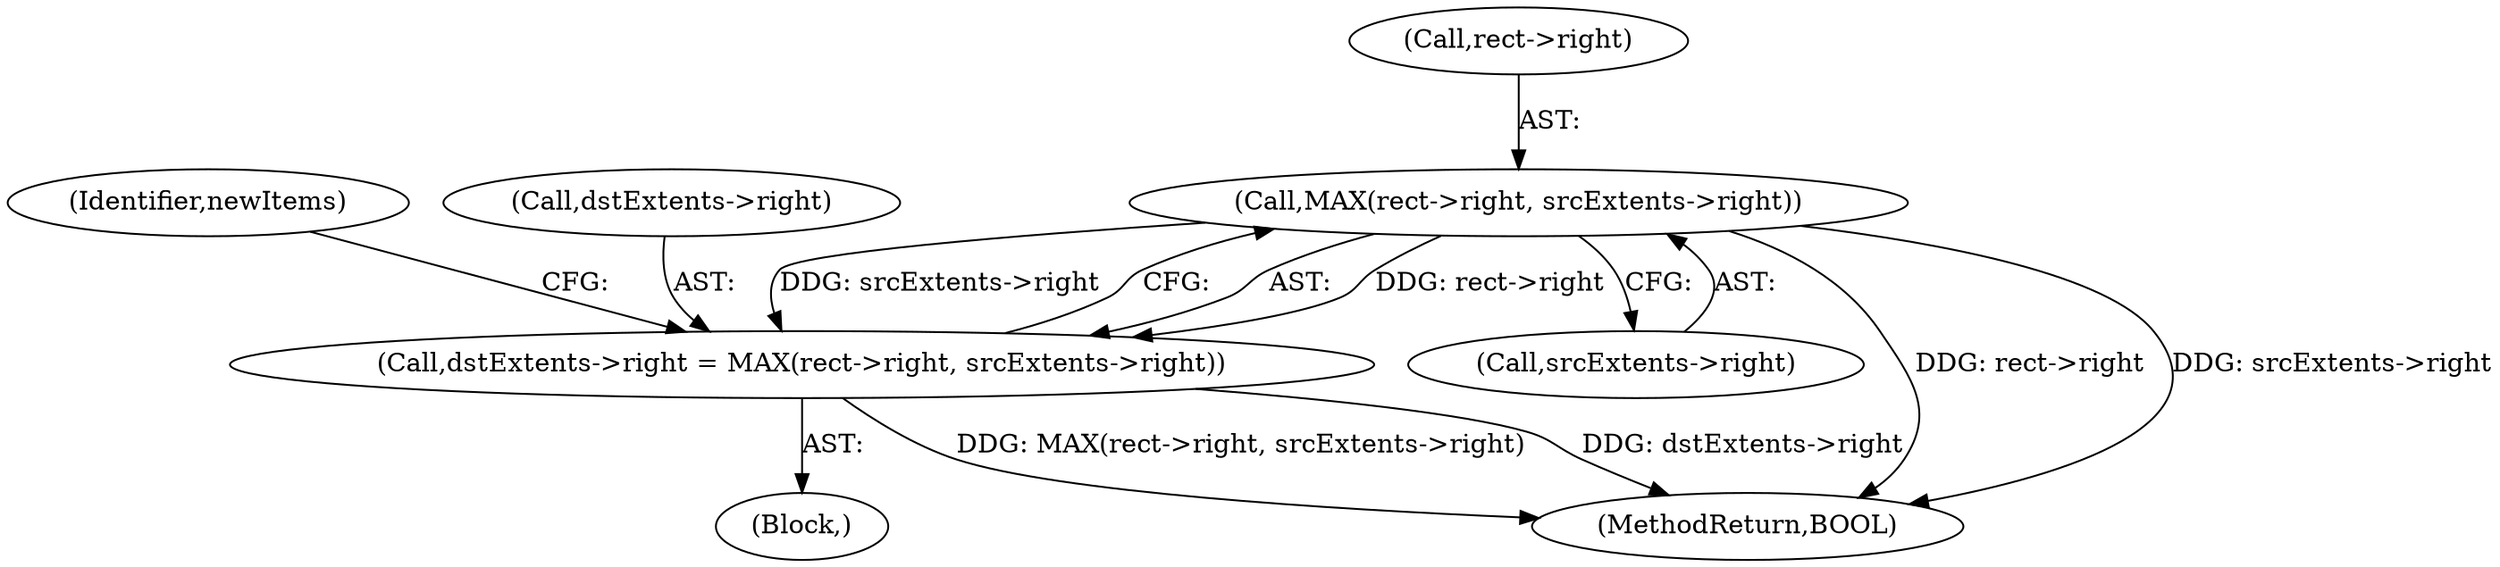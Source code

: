 digraph "0_FreeRDP_fc80ab45621bd966f70594c0b7393ec005a94007_2@pointer" {
"1000607" [label="(Call,MAX(rect->right, srcExtents->right))"];
"1000603" [label="(Call,dstExtents->right = MAX(rect->right, srcExtents->right))"];
"1000607" [label="(Call,MAX(rect->right, srcExtents->right))"];
"1000611" [label="(Call,srcExtents->right)"];
"1000664" [label="(MethodReturn,BOOL)"];
"1000114" [label="(Block,)"];
"1000616" [label="(Identifier,newItems)"];
"1000604" [label="(Call,dstExtents->right)"];
"1000608" [label="(Call,rect->right)"];
"1000603" [label="(Call,dstExtents->right = MAX(rect->right, srcExtents->right))"];
"1000607" -> "1000603"  [label="AST: "];
"1000607" -> "1000611"  [label="CFG: "];
"1000608" -> "1000607"  [label="AST: "];
"1000611" -> "1000607"  [label="AST: "];
"1000603" -> "1000607"  [label="CFG: "];
"1000607" -> "1000664"  [label="DDG: rect->right"];
"1000607" -> "1000664"  [label="DDG: srcExtents->right"];
"1000607" -> "1000603"  [label="DDG: rect->right"];
"1000607" -> "1000603"  [label="DDG: srcExtents->right"];
"1000603" -> "1000114"  [label="AST: "];
"1000604" -> "1000603"  [label="AST: "];
"1000616" -> "1000603"  [label="CFG: "];
"1000603" -> "1000664"  [label="DDG: MAX(rect->right, srcExtents->right)"];
"1000603" -> "1000664"  [label="DDG: dstExtents->right"];
}
